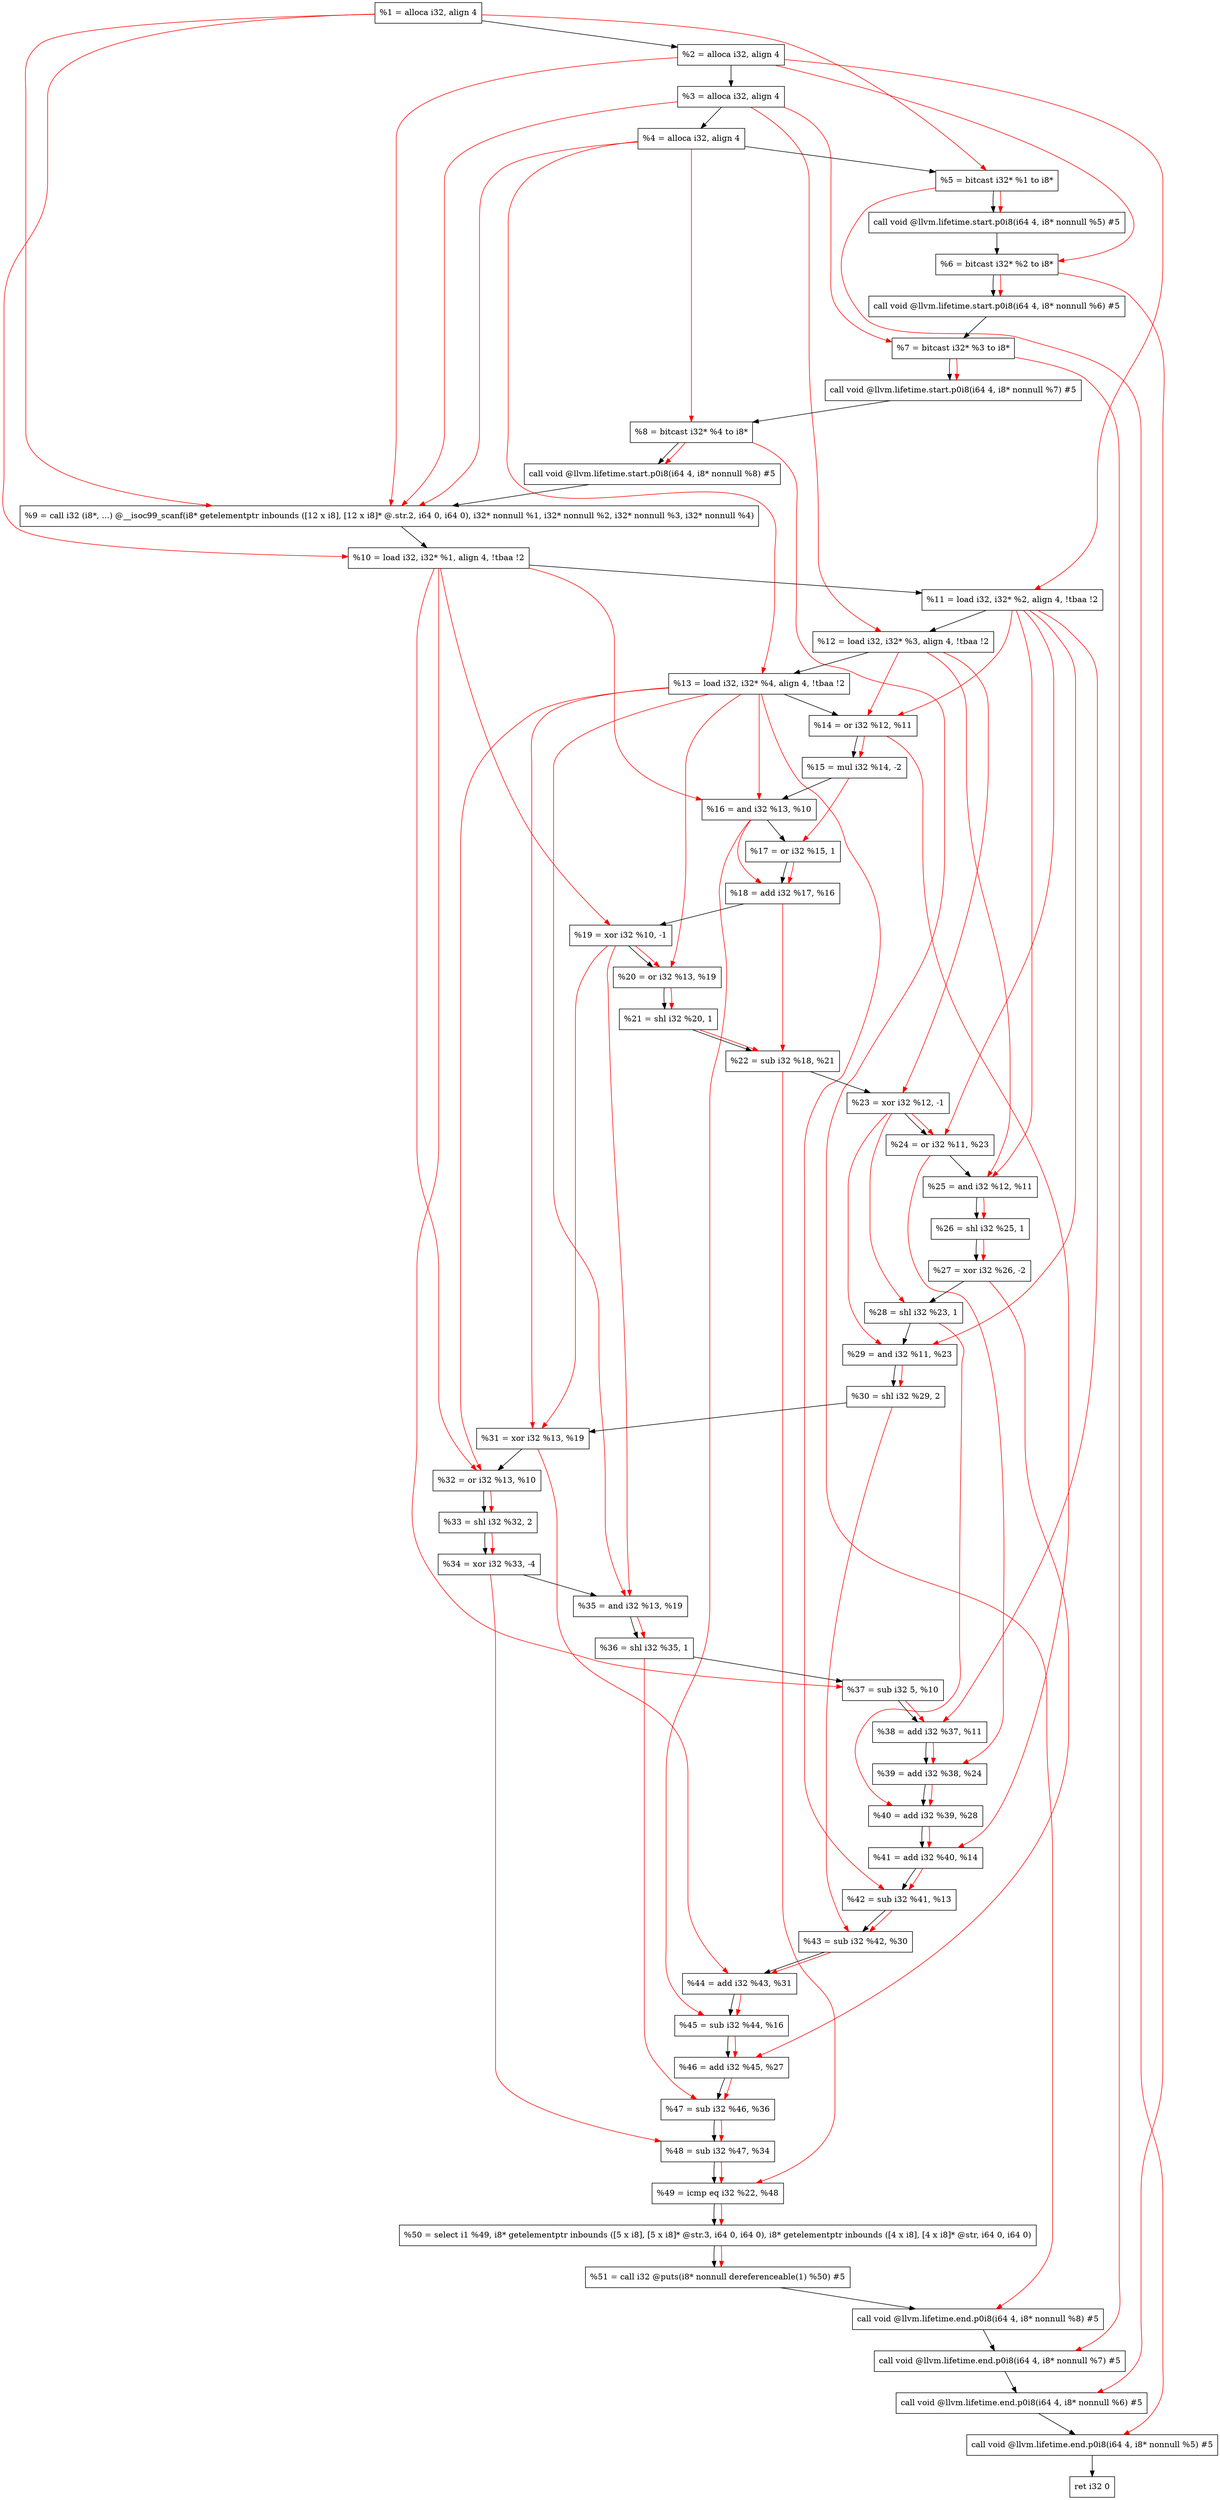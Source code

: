 digraph "DFG for'main' function" {
	Node0xc43958[shape=record, label="  %1 = alloca i32, align 4"];
	Node0xc439d8[shape=record, label="  %2 = alloca i32, align 4"];
	Node0xc43a68[shape=record, label="  %3 = alloca i32, align 4"];
	Node0xc43ac8[shape=record, label="  %4 = alloca i32, align 4"];
	Node0xc43b78[shape=record, label="  %5 = bitcast i32* %1 to i8*"];
	Node0xc43fa8[shape=record, label="  call void @llvm.lifetime.start.p0i8(i64 4, i8* nonnull %5) #5"];
	Node0xc44088[shape=record, label="  %6 = bitcast i32* %2 to i8*"];
	Node0xc44188[shape=record, label="  call void @llvm.lifetime.start.p0i8(i64 4, i8* nonnull %6) #5"];
	Node0xc44248[shape=record, label="  %7 = bitcast i32* %3 to i8*"];
	Node0xc442f8[shape=record, label="  call void @llvm.lifetime.start.p0i8(i64 4, i8* nonnull %7) #5"];
	Node0xc443b8[shape=record, label="  %8 = bitcast i32* %4 to i8*"];
	Node0xc44468[shape=record, label="  call void @llvm.lifetime.start.p0i8(i64 4, i8* nonnull %8) #5"];
	Node0xc3ea70[shape=record, label="  %9 = call i32 (i8*, ...) @__isoc99_scanf(i8* getelementptr inbounds ([12 x i8], [12 x i8]* @.str.2, i64 0, i64 0), i32* nonnull %1, i32* nonnull %2, i32* nonnull %3, i32* nonnull %4)"];
	Node0xc44668[shape=record, label="  %10 = load i32, i32* %1, align 4, !tbaa !2"];
	Node0xc455d8[shape=record, label="  %11 = load i32, i32* %2, align 4, !tbaa !2"];
	Node0xc45c48[shape=record, label="  %12 = load i32, i32* %3, align 4, !tbaa !2"];
	Node0xc45ca8[shape=record, label="  %13 = load i32, i32* %4, align 4, !tbaa !2"];
	Node0xc45d20[shape=record, label="  %14 = or i32 %12, %11"];
	Node0xc45d90[shape=record, label="  %15 = mul i32 %14, -2"];
	Node0xc45e00[shape=record, label="  %16 = and i32 %13, %10"];
	Node0xc45e70[shape=record, label="  %17 = or i32 %15, 1"];
	Node0xc45ee0[shape=record, label="  %18 = add i32 %17, %16"];
	Node0xc45f50[shape=record, label="  %19 = xor i32 %10, -1"];
	Node0xc45fc0[shape=record, label="  %20 = or i32 %13, %19"];
	Node0xc46030[shape=record, label="  %21 = shl i32 %20, 1"];
	Node0xc460a0[shape=record, label="  %22 = sub i32 %18, %21"];
	Node0xc46110[shape=record, label="  %23 = xor i32 %12, -1"];
	Node0xc46180[shape=record, label="  %24 = or i32 %11, %23"];
	Node0xc461f0[shape=record, label="  %25 = and i32 %12, %11"];
	Node0xc46260[shape=record, label="  %26 = shl i32 %25, 1"];
	Node0xc462d0[shape=record, label="  %27 = xor i32 %26, -2"];
	Node0xc46340[shape=record, label="  %28 = shl i32 %23, 1"];
	Node0xc463b0[shape=record, label="  %29 = and i32 %11, %23"];
	Node0xc46420[shape=record, label="  %30 = shl i32 %29, 2"];
	Node0xc46490[shape=record, label="  %31 = xor i32 %13, %19"];
	Node0xc46500[shape=record, label="  %32 = or i32 %13, %10"];
	Node0xc46570[shape=record, label="  %33 = shl i32 %32, 2"];
	Node0xc465e0[shape=record, label="  %34 = xor i32 %33, -4"];
	Node0xc46650[shape=record, label="  %35 = and i32 %13, %19"];
	Node0xc466c0[shape=record, label="  %36 = shl i32 %35, 1"];
	Node0xc46730[shape=record, label="  %37 = sub i32 5, %10"];
	Node0xc467a0[shape=record, label="  %38 = add i32 %37, %11"];
	Node0xc46810[shape=record, label="  %39 = add i32 %38, %24"];
	Node0xc46880[shape=record, label="  %40 = add i32 %39, %28"];
	Node0xc468f0[shape=record, label="  %41 = add i32 %40, %14"];
	Node0xc46960[shape=record, label="  %42 = sub i32 %41, %13"];
	Node0xc469d0[shape=record, label="  %43 = sub i32 %42, %30"];
	Node0xc46a40[shape=record, label="  %44 = add i32 %43, %31"];
	Node0xc46ab0[shape=record, label="  %45 = sub i32 %44, %16"];
	Node0xc46b20[shape=record, label="  %46 = add i32 %45, %27"];
	Node0xc46b90[shape=record, label="  %47 = sub i32 %46, %36"];
	Node0xc46c00[shape=record, label="  %48 = sub i32 %47, %34"];
	Node0xc46c70[shape=record, label="  %49 = icmp eq i32 %22, %48"];
	Node0xbe38b8[shape=record, label="  %50 = select i1 %49, i8* getelementptr inbounds ([5 x i8], [5 x i8]* @str.3, i64 0, i64 0), i8* getelementptr inbounds ([4 x i8], [4 x i8]* @str, i64 0, i64 0)"];
	Node0xc46d00[shape=record, label="  %51 = call i32 @puts(i8* nonnull dereferenceable(1) %50) #5"];
	Node0xc46fa8[shape=record, label="  call void @llvm.lifetime.end.p0i8(i64 4, i8* nonnull %8) #5"];
	Node0xc47108[shape=record, label="  call void @llvm.lifetime.end.p0i8(i64 4, i8* nonnull %7) #5"];
	Node0xc47218[shape=record, label="  call void @llvm.lifetime.end.p0i8(i64 4, i8* nonnull %6) #5"];
	Node0xc47328[shape=record, label="  call void @llvm.lifetime.end.p0i8(i64 4, i8* nonnull %5) #5"];
	Node0xc473e8[shape=record, label="  ret i32 0"];
	Node0xc43958 -> Node0xc439d8;
	Node0xc439d8 -> Node0xc43a68;
	Node0xc43a68 -> Node0xc43ac8;
	Node0xc43ac8 -> Node0xc43b78;
	Node0xc43b78 -> Node0xc43fa8;
	Node0xc43fa8 -> Node0xc44088;
	Node0xc44088 -> Node0xc44188;
	Node0xc44188 -> Node0xc44248;
	Node0xc44248 -> Node0xc442f8;
	Node0xc442f8 -> Node0xc443b8;
	Node0xc443b8 -> Node0xc44468;
	Node0xc44468 -> Node0xc3ea70;
	Node0xc3ea70 -> Node0xc44668;
	Node0xc44668 -> Node0xc455d8;
	Node0xc455d8 -> Node0xc45c48;
	Node0xc45c48 -> Node0xc45ca8;
	Node0xc45ca8 -> Node0xc45d20;
	Node0xc45d20 -> Node0xc45d90;
	Node0xc45d90 -> Node0xc45e00;
	Node0xc45e00 -> Node0xc45e70;
	Node0xc45e70 -> Node0xc45ee0;
	Node0xc45ee0 -> Node0xc45f50;
	Node0xc45f50 -> Node0xc45fc0;
	Node0xc45fc0 -> Node0xc46030;
	Node0xc46030 -> Node0xc460a0;
	Node0xc460a0 -> Node0xc46110;
	Node0xc46110 -> Node0xc46180;
	Node0xc46180 -> Node0xc461f0;
	Node0xc461f0 -> Node0xc46260;
	Node0xc46260 -> Node0xc462d0;
	Node0xc462d0 -> Node0xc46340;
	Node0xc46340 -> Node0xc463b0;
	Node0xc463b0 -> Node0xc46420;
	Node0xc46420 -> Node0xc46490;
	Node0xc46490 -> Node0xc46500;
	Node0xc46500 -> Node0xc46570;
	Node0xc46570 -> Node0xc465e0;
	Node0xc465e0 -> Node0xc46650;
	Node0xc46650 -> Node0xc466c0;
	Node0xc466c0 -> Node0xc46730;
	Node0xc46730 -> Node0xc467a0;
	Node0xc467a0 -> Node0xc46810;
	Node0xc46810 -> Node0xc46880;
	Node0xc46880 -> Node0xc468f0;
	Node0xc468f0 -> Node0xc46960;
	Node0xc46960 -> Node0xc469d0;
	Node0xc469d0 -> Node0xc46a40;
	Node0xc46a40 -> Node0xc46ab0;
	Node0xc46ab0 -> Node0xc46b20;
	Node0xc46b20 -> Node0xc46b90;
	Node0xc46b90 -> Node0xc46c00;
	Node0xc46c00 -> Node0xc46c70;
	Node0xc46c70 -> Node0xbe38b8;
	Node0xbe38b8 -> Node0xc46d00;
	Node0xc46d00 -> Node0xc46fa8;
	Node0xc46fa8 -> Node0xc47108;
	Node0xc47108 -> Node0xc47218;
	Node0xc47218 -> Node0xc47328;
	Node0xc47328 -> Node0xc473e8;
edge [color=red]
	Node0xc43958 -> Node0xc43b78;
	Node0xc43b78 -> Node0xc43fa8;
	Node0xc439d8 -> Node0xc44088;
	Node0xc44088 -> Node0xc44188;
	Node0xc43a68 -> Node0xc44248;
	Node0xc44248 -> Node0xc442f8;
	Node0xc43ac8 -> Node0xc443b8;
	Node0xc443b8 -> Node0xc44468;
	Node0xc43958 -> Node0xc3ea70;
	Node0xc439d8 -> Node0xc3ea70;
	Node0xc43a68 -> Node0xc3ea70;
	Node0xc43ac8 -> Node0xc3ea70;
	Node0xc43958 -> Node0xc44668;
	Node0xc439d8 -> Node0xc455d8;
	Node0xc43a68 -> Node0xc45c48;
	Node0xc43ac8 -> Node0xc45ca8;
	Node0xc45c48 -> Node0xc45d20;
	Node0xc455d8 -> Node0xc45d20;
	Node0xc45d20 -> Node0xc45d90;
	Node0xc45ca8 -> Node0xc45e00;
	Node0xc44668 -> Node0xc45e00;
	Node0xc45d90 -> Node0xc45e70;
	Node0xc45e70 -> Node0xc45ee0;
	Node0xc45e00 -> Node0xc45ee0;
	Node0xc44668 -> Node0xc45f50;
	Node0xc45ca8 -> Node0xc45fc0;
	Node0xc45f50 -> Node0xc45fc0;
	Node0xc45fc0 -> Node0xc46030;
	Node0xc45ee0 -> Node0xc460a0;
	Node0xc46030 -> Node0xc460a0;
	Node0xc45c48 -> Node0xc46110;
	Node0xc455d8 -> Node0xc46180;
	Node0xc46110 -> Node0xc46180;
	Node0xc45c48 -> Node0xc461f0;
	Node0xc455d8 -> Node0xc461f0;
	Node0xc461f0 -> Node0xc46260;
	Node0xc46260 -> Node0xc462d0;
	Node0xc46110 -> Node0xc46340;
	Node0xc455d8 -> Node0xc463b0;
	Node0xc46110 -> Node0xc463b0;
	Node0xc463b0 -> Node0xc46420;
	Node0xc45ca8 -> Node0xc46490;
	Node0xc45f50 -> Node0xc46490;
	Node0xc45ca8 -> Node0xc46500;
	Node0xc44668 -> Node0xc46500;
	Node0xc46500 -> Node0xc46570;
	Node0xc46570 -> Node0xc465e0;
	Node0xc45ca8 -> Node0xc46650;
	Node0xc45f50 -> Node0xc46650;
	Node0xc46650 -> Node0xc466c0;
	Node0xc44668 -> Node0xc46730;
	Node0xc46730 -> Node0xc467a0;
	Node0xc455d8 -> Node0xc467a0;
	Node0xc467a0 -> Node0xc46810;
	Node0xc46180 -> Node0xc46810;
	Node0xc46810 -> Node0xc46880;
	Node0xc46340 -> Node0xc46880;
	Node0xc46880 -> Node0xc468f0;
	Node0xc45d20 -> Node0xc468f0;
	Node0xc468f0 -> Node0xc46960;
	Node0xc45ca8 -> Node0xc46960;
	Node0xc46960 -> Node0xc469d0;
	Node0xc46420 -> Node0xc469d0;
	Node0xc469d0 -> Node0xc46a40;
	Node0xc46490 -> Node0xc46a40;
	Node0xc46a40 -> Node0xc46ab0;
	Node0xc45e00 -> Node0xc46ab0;
	Node0xc46ab0 -> Node0xc46b20;
	Node0xc462d0 -> Node0xc46b20;
	Node0xc46b20 -> Node0xc46b90;
	Node0xc466c0 -> Node0xc46b90;
	Node0xc46b90 -> Node0xc46c00;
	Node0xc465e0 -> Node0xc46c00;
	Node0xc460a0 -> Node0xc46c70;
	Node0xc46c00 -> Node0xc46c70;
	Node0xc46c70 -> Node0xbe38b8;
	Node0xbe38b8 -> Node0xc46d00;
	Node0xc443b8 -> Node0xc46fa8;
	Node0xc44248 -> Node0xc47108;
	Node0xc44088 -> Node0xc47218;
	Node0xc43b78 -> Node0xc47328;
}
